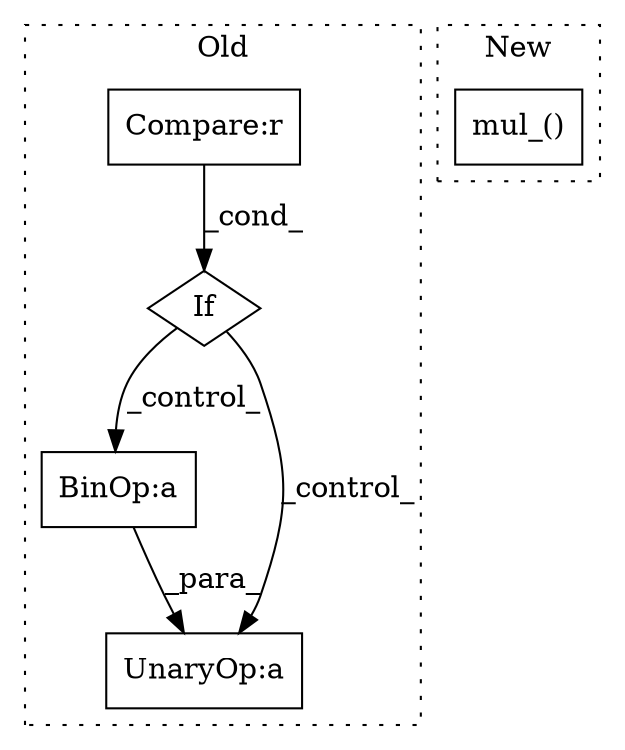 digraph G {
subgraph cluster0 {
1 [label="If" a="96" s="14983" l="3" shape="diamond"];
3 [label="Compare:r" a="40" s="14986" l="12" shape="box"];
4 [label="BinOp:a" a="82" s="15074" l="3" shape="box"];
5 [label="UnaryOp:a" a="61" s="15071" l="12" shape="box"];
label = "Old";
style="dotted";
}
subgraph cluster1 {
2 [label="mul_()" a="75" s="15024,15088" l="12,1" shape="box"];
label = "New";
style="dotted";
}
1 -> 4 [label="_control_"];
1 -> 5 [label="_control_"];
3 -> 1 [label="_cond_"];
4 -> 5 [label="_para_"];
}